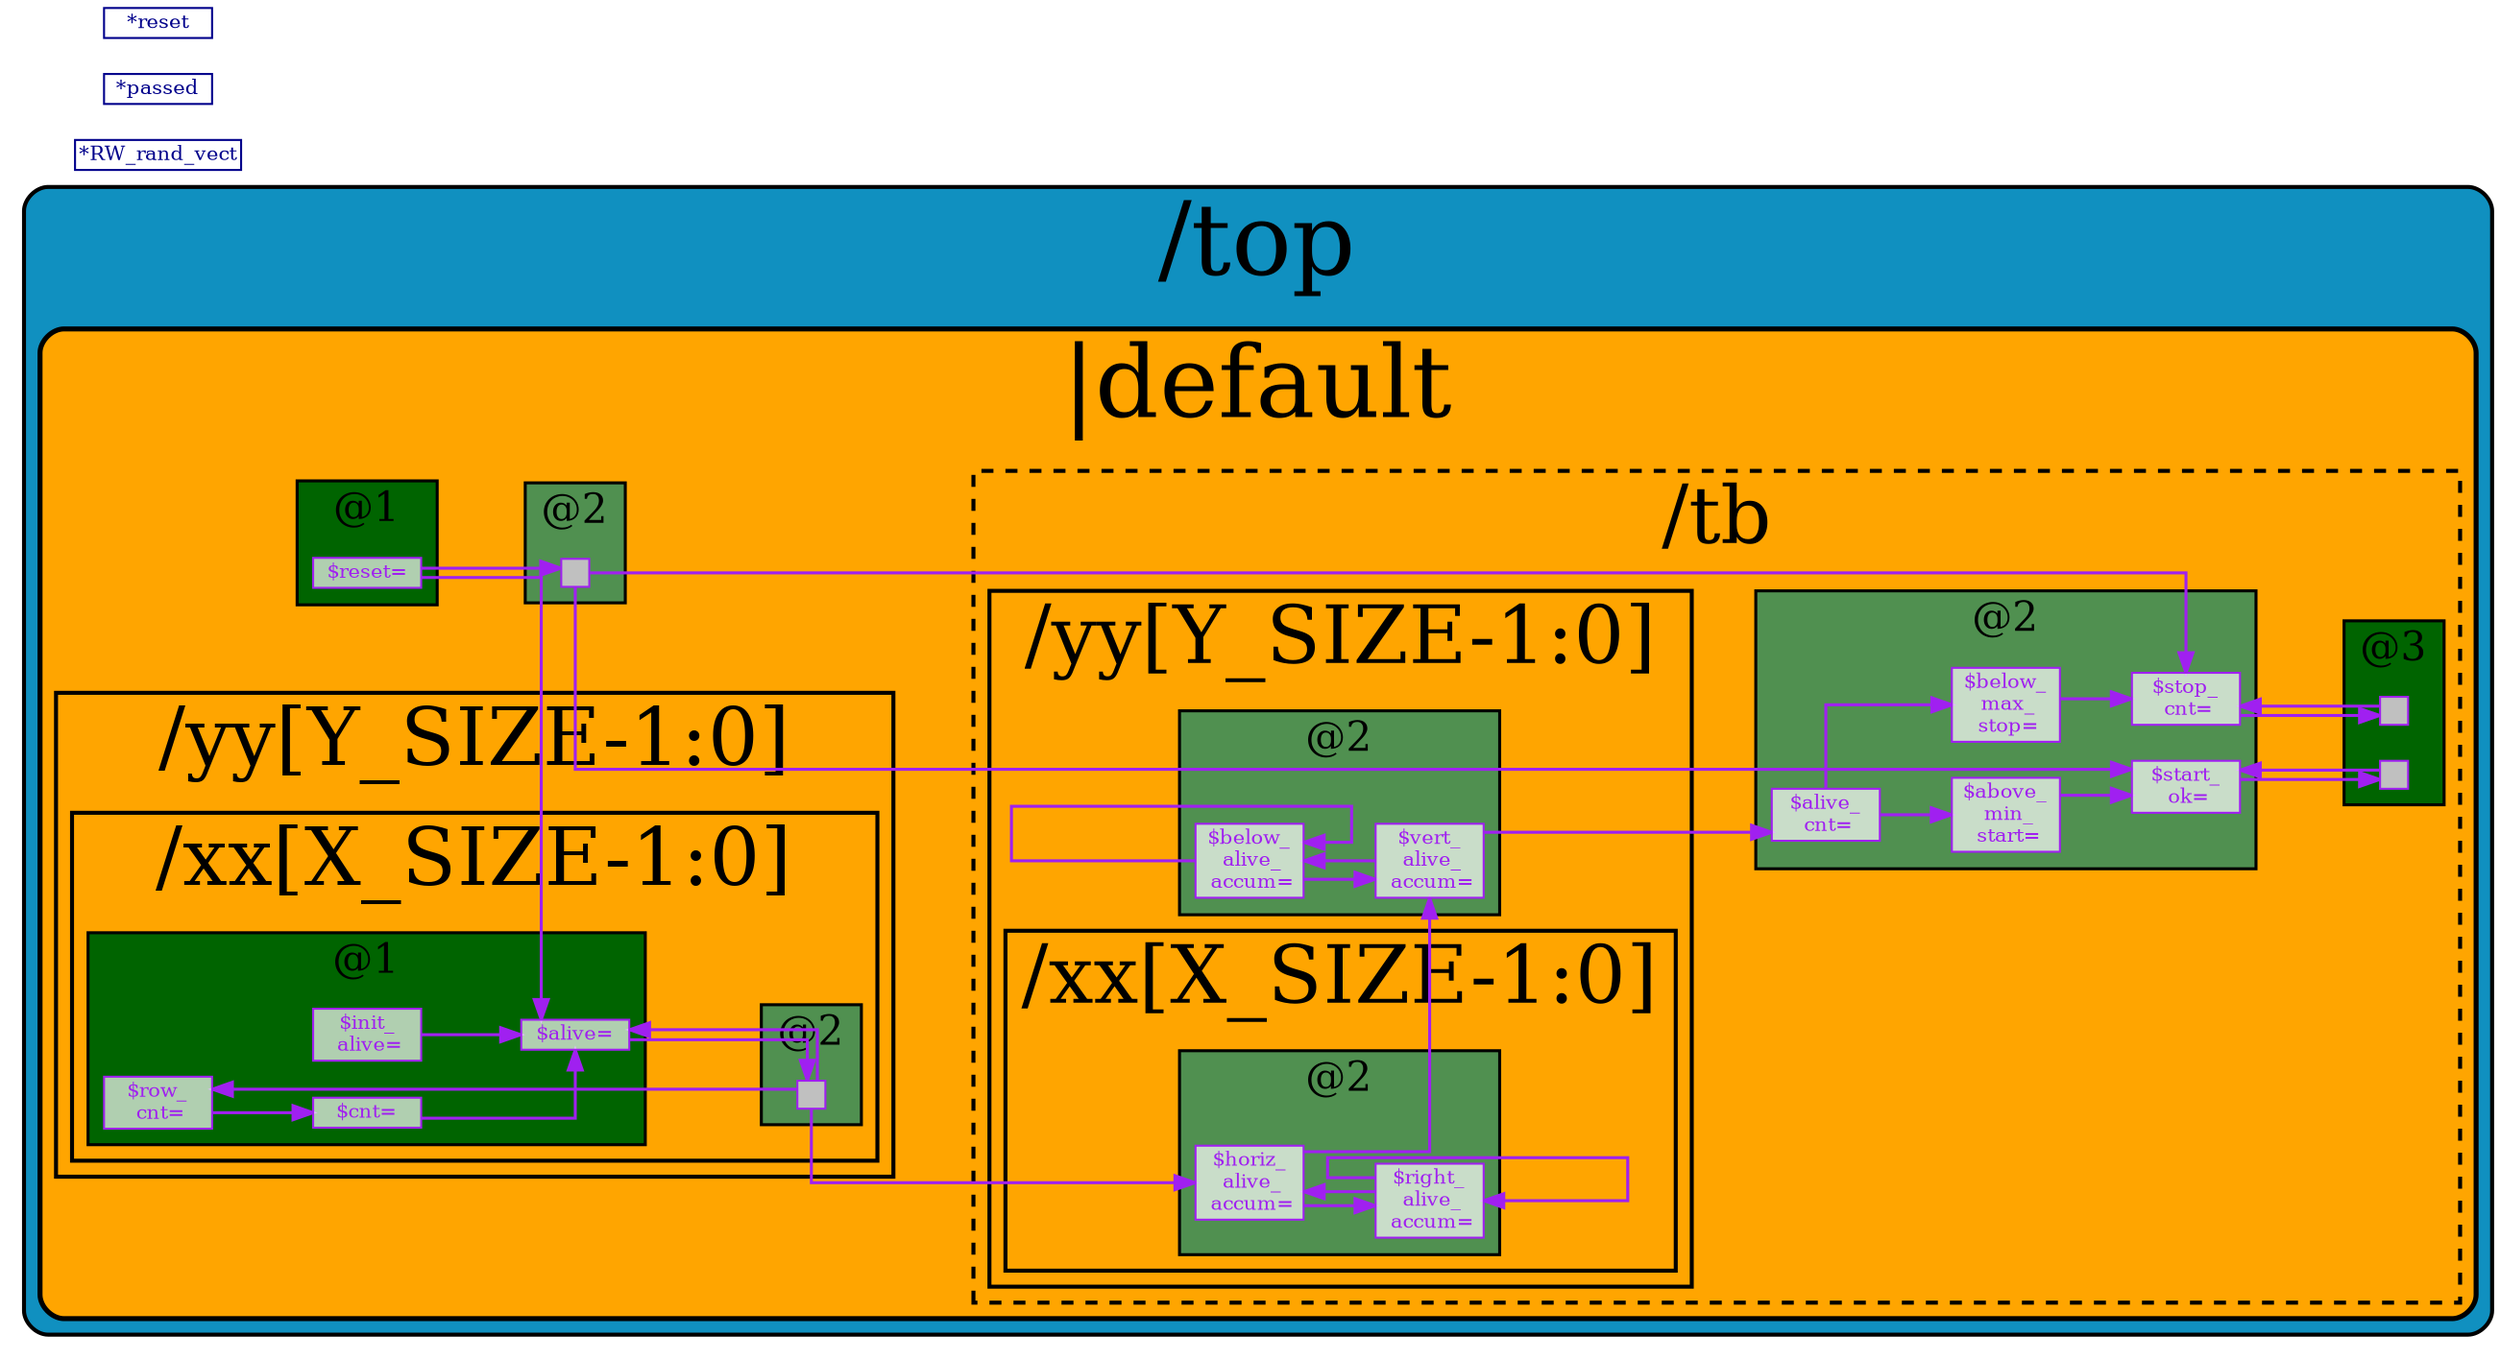 // Generated by SandPiper(TM) 1.9-2018/02/11-beta from Redwood EDA.
// (Installed here: /home/devel/SandPiper_1.9-2018_02_11-beta_distro.)
// Redwood EDA does not claim intellectual property rights to this file and provides no warranty regarding its correctness or quality.


// Transaction Flow Graph:

strict digraph "top.tlv" {
   graph [layout = dot, rankdir = "LR", outputorder = edgesfirst, splines = ortho];
   node [layer = 4, shape = star, height = 0.02, style = filled, fontsize = 10, fontcolor = "purple", color = "purple", fillcolor = "#ffffffb0", penwidth = 1.0, margin = "0.03,0.03"];
   edge [layer = 3, weight = 4, penwidth = 1.5, color = "purple", fontcolor = "#00D000", labelfontcolor = "purple"];
   subgraph "cluster." {
      fillcolor = "#1090c0"
      style = "filled,rounded"
      penwidth = 2.0
      fontsize = 50
      tooltip = "/top"
      id = "id0{logical_entity=#Q##Q#}"
      label = "/top"
      subgraph "cluster.|default" {
         fillcolor = "orange"
         style = "filled,rounded"
         penwidth = 2.5
         fontsize = 50
         tooltip = "|default"
         id = "id1{logical_entity=#Q#|default#Q#}"
         label = "|default"
         subgraph "cluster.stage1" {
            "|default$reset@1" [fillcolor = "#ffffffb0", shape = box, label = "$reset=", id = "id2{logical_entity=#Q#|default$reset#Q#}", tooltip = "$reset = *reset;"];
         }
         subgraph "cluster.stage2" {
            "|default$reset@2" [label = "", shape = box, fixedsize = true, width = 0.2, height = 0.2, penwidth = 1.0, shape = box, fillcolor = grey];
         }
         subgraph "cluster.stage1" {
            style = "filled"
            fontsize = 20
            penwidth = 1.5
            label = "@1"
            id = "id4{logical_entity=#Q#|default@2#Q#}"
            tooltip = "|default@1"
            fillcolor = "darkgreen"
         }
         subgraph "cluster.stage2" {
            style = "filled"
            fontsize = 20
            penwidth = 1.5
            label = "@2"
            id = "id5{logical_entity=#Q#|default@4#Q#}"
            tooltip = "|default@2"
            fillcolor = "#509050"
         }
         subgraph "cluster.|default/print" {
            fillcolor = "orange"
fontsize = 40
penwidth = 2.0
            style = "dashed,filled"
            tooltip = "|default/print"
            id = "id6{logical_entity=#Q#|default/print#Q#}"
            label = "/print"
         }
         subgraph "cluster.|default/tb" {
            fillcolor = "orange"
fontsize = 40
penwidth = 2.0
            style = "dashed,filled"
            tooltip = "|default/tb"
            id = "id7{logical_entity=#Q#|default/tb#Q#}"
            label = "/tb"
            subgraph "cluster.stage2" {
               "|default/tb$above_min_start@2" [fillcolor = "#ffffffb0", shape = box, label = "$above_\n min_\n start=", id = "id8{logical_entity=#Q#|default/tb$above_min_start#Q#}", tooltip = "$above_min_start = $alive_cnt > (X_SIZE * Y_SIZE) >> 2;"];
            }
            subgraph "cluster.stage2" {
               "|default/tb$alive_cnt@2" [fillcolor = "#ffffffb0", shape = box, label = "$alive_\n cnt=", id = "id10{logical_entity=#Q#|default/tb$alive_cnt#Q#}", tooltip = "$alive_cnt[21:0] = /yy[0]$vert_alive_accum;"];
            }
            subgraph "cluster.stage2" {
               "|default/tb$below_max_stop@2" [fillcolor = "#ffffffb0", shape = box, label = "$below_\n max_\n stop=", id = "id12{logical_entity=#Q#|default/tb$below_max_stop#Q#}", tooltip = "$below_max_stop  = $alive_cnt < (X_SIZE * Y_SIZE) >> 4;"];
            }
            subgraph "cluster.stage2" {
               "|default/tb$start_ok@2" [fillcolor = "#ffffffb0", shape = box, label = "$start_\n ok=", id = "id14{logical_entity=#Q#|default/tb$start_ok#Q#}", tooltip = "$start_ok = |default$reset ? 1'b0 : (>>1$start_ok || $above_min_start);"];
            }
            subgraph "cluster.stage3" {
               "|default/tb$start_ok@3" [label = "", shape = box, fixedsize = true, width = 0.2, height = 0.2, penwidth = 1.0, shape = box, fillcolor = grey];
            }
            subgraph "cluster.stage2" {
               "|default/tb$stop_cnt@2" [fillcolor = "#ffffffb0", shape = box, label = "$stop_\n cnt=", id = "id19{logical_entity=#Q#|default/tb$stop_cnt#Q#}", tooltip = "$stop_cnt[7:0] = |default$reset  ? 8'b0 :
                             $below_max_stop ? >>1$stop_cnt + 8'b1 :
                                               8'b0;"];
            }
            subgraph "cluster.stage3" {
               "|default/tb$stop_cnt@3" [label = "", shape = box, fixedsize = true, width = 0.2, height = 0.2, penwidth = 1.0, shape = box, fillcolor = grey];
            }
            subgraph "cluster.stage2" {
               style = "filled"
               fontsize = 20
               penwidth = 1.5
               label = "@2"
               id = "id24{logical_entity=#Q#|default@4#Q#}"
               tooltip = "|default/tb@2"
               fillcolor = "#509050"
            }
            subgraph "cluster.stage3" {
               style = "filled"
               fontsize = 20
               penwidth = 1.5
               label = "@3"
               id = "id25{logical_entity=#Q#|default@6#Q#}"
               tooltip = "|default/tb@3"
               fillcolor = "darkgreen"
            }
            subgraph "cluster.|default/tb/yy" {
               fillcolor = "orange"
fontsize = 40
penwidth = 2.0
               style = filled
               tooltip = "|default/tb/yy[Y_SIZE-1:0]"
               id = "id26{logical_entity=#Q#|default/tb/yy#Q#}"
               label = "/yy[Y_SIZE-1:0]"
               subgraph "cluster.stage2" {
                  "|default/tb/yy$below_alive_accum@2" [fillcolor = "#ffffffb0", shape = box, label = "$below_\n alive_\n accum=", id = "id27{logical_entity=#Q#|default/tb/yy$below_alive_accum#Q#}", tooltip = "\\SV_plus
                  if (yy < Y_SIZE -1)
                     assign $$below_alive_accum[21:0] = /yy[yy + 1]$vert_alive_accum;
                  else
                     assign $below_alive_accum[21:0] = 22'b0;"];
               }
               subgraph "cluster.stage2" {
                  "|default/tb/yy$vert_alive_accum@2" [fillcolor = "#ffffffb0", shape = box, label = "$vert_\n alive_\n accum=", id = "id30{logical_entity=#Q#|default/tb/yy$vert_alive_accum#Q#}", tooltip = "$vert_alive_accum[21:0] = $below_alive_accum + {11'b0, /xx[0]$horiz_alive_accum};"];
               }
               subgraph "cluster.stage2" {
                  style = "filled"
                  fontsize = 20
                  penwidth = 1.5
                  label = "@2"
                  id = "id33{logical_entity=#Q#|default@4#Q#}"
                  tooltip = "|default/tb/yy[Y_SIZE-1:0]@2"
                  fillcolor = "#509050"
               }
               subgraph "cluster.|default/tb/yy/xx" {
                  fillcolor = "orange"
fontsize = 40
penwidth = 2.0
                  style = filled
                  tooltip = "|default/tb/yy/xx[X_SIZE-1:0]"
                  id = "id34{logical_entity=#Q#|default/tb/yy/xx#Q#}"
                  label = "/xx[X_SIZE-1:0]"
                  subgraph "cluster.stage2" {
                     "|default/tb/yy/xx$horiz_alive_accum@2" [fillcolor = "#ffffffb0", shape = box, label = "$horiz_\n alive_\n accum=", id = "id35{logical_entity=#Q#|default/tb/yy/xx$horiz_alive_accum#Q#}", tooltip = "$horiz_alive_accum[10:0] = $right_alive_accum + {10'b0, |default/yy/xx$alive};"];
                  }
                  subgraph "cluster.stage2" {
                     "|default/tb/yy/xx$right_alive_accum@2" [fillcolor = "#ffffffb0", shape = box, label = "$right_\n alive_\n accum=", id = "id38{logical_entity=#Q#|default/tb/yy/xx$right_alive_accum#Q#}", tooltip = "\\SV_plus
                     if (xx < X_SIZE - 1)
                        assign $$right_alive_accum[10:0] = /xx[xx + 1]$horiz_alive_accum;
                     else
                        assign $right_alive_accum[10:0] = 11'b0;"];
                  }
                  subgraph "cluster.stage2" {
                     style = "filled"
                     fontsize = 20
                     penwidth = 1.5
                     label = "@2"
                     id = "id41{logical_entity=#Q#|default@4#Q#}"
                     tooltip = "|default/tb/yy/xx[X_SIZE-1:0]@2"
                     fillcolor = "#509050"
                  }
               }
            }
         }
         subgraph "cluster.|default/yy" {
            fillcolor = "orange"
fontsize = 40
penwidth = 2.0
            style = filled
            tooltip = "|default/yy[Y_SIZE-1:0]"
            id = "id42{logical_entity=#Q#|default/yy#Q#}"
            label = "/yy[Y_SIZE-1:0]"
            subgraph "cluster.|default/yy/xx" {
               fillcolor = "orange"
fontsize = 40
penwidth = 2.0
               style = filled
               tooltip = "|default/yy/xx[X_SIZE-1:0]"
               id = "id43{logical_entity=#Q#|default/yy/xx#Q#}"
               label = "/xx[X_SIZE-1:0]"
               subgraph "cluster.stage1" {
                  "|default/yy/xx$alive@1" [fillcolor = "#ffffffb0", shape = box, label = "$alive=", id = "id44{logical_entity=#Q#|default/yy/xx$alive#Q#}", tooltip = "$alive = |default$reset ? $init_alive :           // init
                        >>1$alive ? ($cnt >= 3 && $cnt <= 4) :   // stay alive
                                    ($cnt == 3);"];
               }
               subgraph "cluster.stage2" {
                  "|default/yy/xx$alive@2" [label = "", shape = box, fixedsize = true, width = 0.2, height = 0.2, penwidth = 1.0, shape = box, fillcolor = grey];
               }
               subgraph "cluster.stage1" {
                  "|default/yy/xx$cnt@1" [fillcolor = "#ffffffb0", shape = box, label = "$cnt=", id = "id52{logical_entity=#Q#|default/yy/xx$cnt#Q#}", tooltip = "$cnt[3:0] = {2'b00, (/yy[(yy + Y_SIZE-1) % Y_SIZE]/xx$row_cnt & {2{(yy > 0)}})} +
                           {2'b00, $row_cnt[1:0]} +
                           {2'b00, (/yy[(yy + 1) % Y_SIZE]/xx$row_cnt & {2{(yy < Y_SIZE-1)}})};"];
               }
               subgraph "cluster.stage1" {
                  "|default/yy/xx$init_alive@1" [fillcolor = "#ffffffb0", shape = box, label = "$init_\n alive=", id = "id56{logical_entity=#Q#|default/yy/xx$init_alive#Q#}", tooltip = "$init_alive[0:0] = *RW_rand_vect[(0 + ((yy * xx) ^ ((3 * xx) + yy))) % 257 +: 1];"];
               }
               subgraph "cluster.stage1" {
                  "|default/yy/xx$row_cnt@1" [fillcolor = "#ffffffb0", shape = box, label = "$row_\n cnt=", id = "id57{logical_entity=#Q#|default/yy/xx$row_cnt#Q#}", tooltip = "$row_cnt[1:0] = {1'b0, (/xx[(xx + X_SIZE-1) % X_SIZE]>>1$alive & (xx > 0))} +
                               {1'b0, >>1$alive} +
                               {1'b0, (/xx[(xx + 1) % X_SIZE]>>1$alive & (xx < X_SIZE-1))};"];
               }
               subgraph "cluster.stage1" {
                  style = "filled"
                  fontsize = 20
                  penwidth = 1.5
                  label = "@1"
                  id = "id61{logical_entity=#Q#|default@2#Q#}"
                  tooltip = "|default/yy/xx[X_SIZE-1:0]@1"
                  fillcolor = "darkgreen"
               }
               subgraph "cluster.stage2" {
                  style = "filled"
                  fontsize = 20
                  penwidth = 1.5
                  label = "@2"
                  id = "id62{logical_entity=#Q#|default@4#Q#}"
                  tooltip = "|default/yy/xx[X_SIZE-1:0]@2"
                  fillcolor = "#509050"
               }
            }
         }
      }
      subgraph "cluster.|none" {
         fillcolor = "orange"
         style = "filled,rounded"
         penwidth = 2.5
         fontsize = 50
         tooltip = "|none"
         id = "id63{logical_entity=#Q#|none#Q#}"
         label = "|none"
      }
   }

"*RW_rand_vect" [shape = box, color = "#00008b", fontcolor = "#00008b", fillcolor = white];
"*passed" [shape = box, color = "#00008b", fontcolor = "#00008b", fillcolor = white];
"*reset" [shape = box, color = "#00008b", fontcolor = "#00008b", fillcolor = white];

"|default$reset@1" -> "|default$reset@2" [id = "id3{logical_entity=#Q#|default$reset#Q#}", weight = 10]
"|default/tb$alive_cnt@2" -> "|default/tb$above_min_start@2" [id = "id9{logical_entity=#Q#|default/tb$alive_cnt#Q#}", weight = 2, tooltip = "|default/tb$alive_cnt"]
"|default/tb/yy$vert_alive_accum@2" -> "|default/tb$alive_cnt@2" [id = "id11{logical_entity=#Q#|default/tb/yy$vert_alive_accum#Q#}", weight = 2, tooltip = "|default/tb/yy$vert_alive_accum"]
"|default/tb$alive_cnt@2" -> "|default/tb$below_max_stop@2" [id = "id13{logical_entity=#Q#|default/tb$alive_cnt#Q#}", weight = 2, tooltip = "|default/tb$alive_cnt"]
"|default/tb$start_ok@2" -> "|default/tb$start_ok@3" [id = "id15{logical_entity=#Q#|default/tb$start_ok#Q#}", weight = 10]
"|default$reset@2" -> "|default/tb$start_ok@2" [id = "id16{logical_entity=#Q#|default$reset#Q#}", weight = 2, tooltip = "|default$reset"]
"|default/tb$start_ok@3" -> "|default/tb$start_ok@2" [id = "id17{logical_entity=#Q#|default/tb$start_ok#Q#}", weight = 1, tooltip = "|default/tb$start_ok>>1"]
"|default/tb$above_min_start@2" -> "|default/tb$start_ok@2" [id = "id18{logical_entity=#Q#|default/tb$above_min_start#Q#}", weight = 2, tooltip = "|default/tb$above_min_start"]
"|default/tb$stop_cnt@2" -> "|default/tb$stop_cnt@3" [id = "id20{logical_entity=#Q#|default/tb$stop_cnt#Q#}", weight = 10]
"|default$reset@2" -> "|default/tb$stop_cnt@2" [id = "id21{logical_entity=#Q#|default$reset#Q#}", weight = 2, tooltip = "|default$reset"]
"|default/tb$below_max_stop@2" -> "|default/tb$stop_cnt@2" [id = "id22{logical_entity=#Q#|default/tb$below_max_stop#Q#}", weight = 2, tooltip = "|default/tb$below_max_stop"]
"|default/tb$stop_cnt@3" -> "|default/tb$stop_cnt@2" [id = "id23{logical_entity=#Q#|default/tb$stop_cnt#Q#}", weight = 1, tooltip = "|default/tb$stop_cnt>>1"]
"|default/tb/yy$vert_alive_accum@2" -> "|default/tb/yy$below_alive_accum@2" [id = "id28{logical_entity=#Q#|default/tb/yy$vert_alive_accum#Q#}", weight = 2, tooltip = "|default/tb/yy$vert_alive_accum"]
"|default/tb/yy$below_alive_accum@2" -> "|default/tb/yy$below_alive_accum@2" [id = "id29{logical_entity=#Q#|default/tb/yy$below_alive_accum#Q#}", weight = 2, tooltip = "|default/tb/yy$below_alive_accum"]
"|default/tb/yy$below_alive_accum@2" -> "|default/tb/yy$vert_alive_accum@2" [id = "id31{logical_entity=#Q#|default/tb/yy$below_alive_accum#Q#}", weight = 2, tooltip = "|default/tb/yy$below_alive_accum"]
"|default/tb/yy/xx$horiz_alive_accum@2" -> "|default/tb/yy$vert_alive_accum@2" [id = "id32{logical_entity=#Q#|default/tb/yy/xx$horiz_alive_accum#Q#}", weight = 2, tooltip = "|default/tb/yy/xx$horiz_alive_accum"]
"|default/tb/yy/xx$right_alive_accum@2" -> "|default/tb/yy/xx$horiz_alive_accum@2" [id = "id36{logical_entity=#Q#|default/tb/yy/xx$right_alive_accum#Q#}", weight = 2, tooltip = "|default/tb/yy/xx$right_alive_accum"]
"|default/yy/xx$alive@2" -> "|default/tb/yy/xx$horiz_alive_accum@2" [id = "id37{logical_entity=#Q#|default/yy/xx$alive#Q#}", weight = 2, tooltip = "|default/yy/xx$alive"]
"|default/tb/yy/xx$horiz_alive_accum@2" -> "|default/tb/yy/xx$right_alive_accum@2" [id = "id39{logical_entity=#Q#|default/tb/yy/xx$horiz_alive_accum#Q#}", weight = 2, tooltip = "|default/tb/yy/xx$horiz_alive_accum"]
"|default/tb/yy/xx$right_alive_accum@2" -> "|default/tb/yy/xx$right_alive_accum@2" [id = "id40{logical_entity=#Q#|default/tb/yy/xx$right_alive_accum#Q#}", weight = 2, tooltip = "|default/tb/yy/xx$right_alive_accum"]
"|default/yy/xx$alive@1" -> "|default/yy/xx$alive@2" [id = "id45{logical_entity=#Q#|default/yy/xx$alive#Q#}", weight = 10]
"|default$reset@1" -> "|default/yy/xx$alive@1" [id = "id46{logical_entity=#Q#|default$reset#Q#}", weight = 2, tooltip = "|default$reset"]
"|default/yy/xx$init_alive@1" -> "|default/yy/xx$alive@1" [id = "id47{logical_entity=#Q#|default/yy/xx$init_alive#Q#}", weight = 2, tooltip = "|default/yy/xx$init_alive"]
"|default/yy/xx$alive@2" -> "|default/yy/xx$alive@1" [id = "id48{logical_entity=#Q#|default/yy/xx$alive#Q#}", weight = 1, tooltip = "|default/yy/xx$alive>>1"]
"|default/yy/xx$cnt@1" -> "|default/yy/xx$alive@1" [id = "id49{logical_entity=#Q#|default/yy/xx$cnt#Q#}", weight = 2, tooltip = "|default/yy/xx$cnt"]
"|default/yy/xx$cnt@1" -> "|default/yy/xx$alive@1" [id = "id50{logical_entity=#Q#|default/yy/xx$cnt#Q#}", weight = 2, tooltip = "|default/yy/xx$cnt"]
"|default/yy/xx$cnt@1" -> "|default/yy/xx$alive@1" [id = "id51{logical_entity=#Q#|default/yy/xx$cnt#Q#}", weight = 2, tooltip = "|default/yy/xx$cnt"]
"|default/yy/xx$row_cnt@1" -> "|default/yy/xx$cnt@1" [id = "id53{logical_entity=#Q#|default/yy/xx$row_cnt#Q#}", weight = 2, tooltip = "|default/yy/xx$row_cnt"]
"|default/yy/xx$row_cnt@1" -> "|default/yy/xx$cnt@1" [id = "id54{logical_entity=#Q#|default/yy/xx$row_cnt#Q#}", weight = 2, tooltip = "|default/yy/xx$row_cnt"]
"|default/yy/xx$row_cnt@1" -> "|default/yy/xx$cnt@1" [id = "id55{logical_entity=#Q#|default/yy/xx$row_cnt#Q#}", weight = 2, tooltip = "|default/yy/xx$row_cnt"]
"|default/yy/xx$alive@2" -> "|default/yy/xx$row_cnt@1" [id = "id58{logical_entity=#Q#|default/yy/xx$alive#Q#}", weight = 1, tooltip = "|default/yy/xx$alive>>1"]
"|default/yy/xx$alive@2" -> "|default/yy/xx$row_cnt@1" [id = "id59{logical_entity=#Q#|default/yy/xx$alive#Q#}", weight = 1, tooltip = "|default/yy/xx$alive>>1"]
"|default/yy/xx$alive@2" -> "|default/yy/xx$row_cnt@1" [id = "id60{logical_entity=#Q#|default/yy/xx$alive#Q#}", weight = 1, tooltip = "|default/yy/xx$alive>>1"]
}